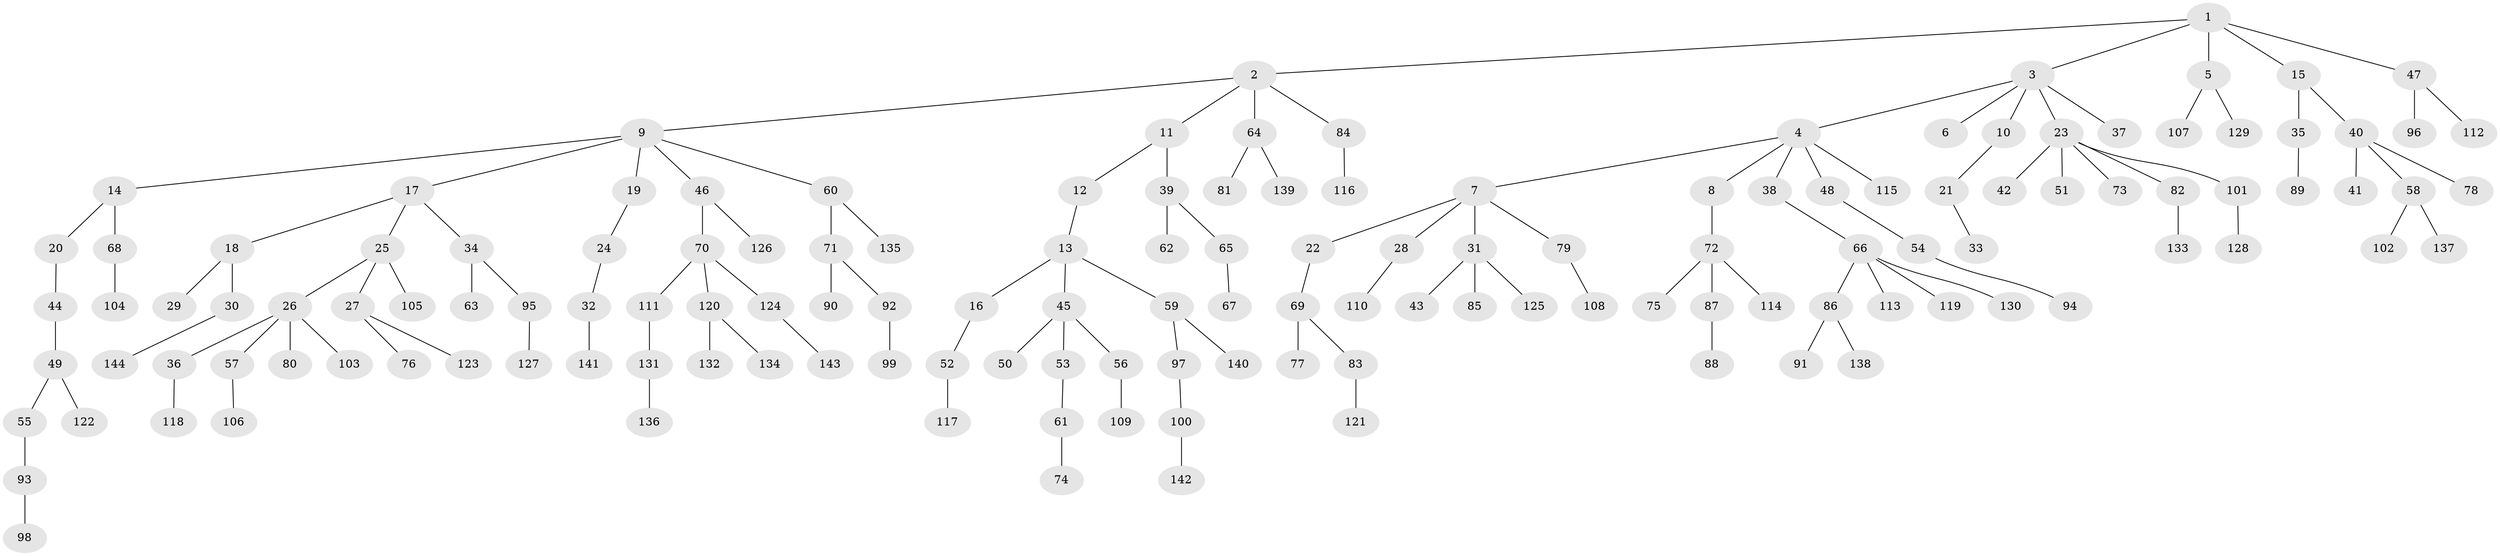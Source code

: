 // Generated by graph-tools (version 1.1) at 2025/50/03/09/25 03:50:19]
// undirected, 144 vertices, 143 edges
graph export_dot {
graph [start="1"]
  node [color=gray90,style=filled];
  1;
  2;
  3;
  4;
  5;
  6;
  7;
  8;
  9;
  10;
  11;
  12;
  13;
  14;
  15;
  16;
  17;
  18;
  19;
  20;
  21;
  22;
  23;
  24;
  25;
  26;
  27;
  28;
  29;
  30;
  31;
  32;
  33;
  34;
  35;
  36;
  37;
  38;
  39;
  40;
  41;
  42;
  43;
  44;
  45;
  46;
  47;
  48;
  49;
  50;
  51;
  52;
  53;
  54;
  55;
  56;
  57;
  58;
  59;
  60;
  61;
  62;
  63;
  64;
  65;
  66;
  67;
  68;
  69;
  70;
  71;
  72;
  73;
  74;
  75;
  76;
  77;
  78;
  79;
  80;
  81;
  82;
  83;
  84;
  85;
  86;
  87;
  88;
  89;
  90;
  91;
  92;
  93;
  94;
  95;
  96;
  97;
  98;
  99;
  100;
  101;
  102;
  103;
  104;
  105;
  106;
  107;
  108;
  109;
  110;
  111;
  112;
  113;
  114;
  115;
  116;
  117;
  118;
  119;
  120;
  121;
  122;
  123;
  124;
  125;
  126;
  127;
  128;
  129;
  130;
  131;
  132;
  133;
  134;
  135;
  136;
  137;
  138;
  139;
  140;
  141;
  142;
  143;
  144;
  1 -- 2;
  1 -- 3;
  1 -- 5;
  1 -- 15;
  1 -- 47;
  2 -- 9;
  2 -- 11;
  2 -- 64;
  2 -- 84;
  3 -- 4;
  3 -- 6;
  3 -- 10;
  3 -- 23;
  3 -- 37;
  4 -- 7;
  4 -- 8;
  4 -- 38;
  4 -- 48;
  4 -- 115;
  5 -- 107;
  5 -- 129;
  7 -- 22;
  7 -- 28;
  7 -- 31;
  7 -- 79;
  8 -- 72;
  9 -- 14;
  9 -- 17;
  9 -- 19;
  9 -- 46;
  9 -- 60;
  10 -- 21;
  11 -- 12;
  11 -- 39;
  12 -- 13;
  13 -- 16;
  13 -- 45;
  13 -- 59;
  14 -- 20;
  14 -- 68;
  15 -- 35;
  15 -- 40;
  16 -- 52;
  17 -- 18;
  17 -- 25;
  17 -- 34;
  18 -- 29;
  18 -- 30;
  19 -- 24;
  20 -- 44;
  21 -- 33;
  22 -- 69;
  23 -- 42;
  23 -- 51;
  23 -- 73;
  23 -- 82;
  23 -- 101;
  24 -- 32;
  25 -- 26;
  25 -- 27;
  25 -- 105;
  26 -- 36;
  26 -- 57;
  26 -- 80;
  26 -- 103;
  27 -- 76;
  27 -- 123;
  28 -- 110;
  30 -- 144;
  31 -- 43;
  31 -- 85;
  31 -- 125;
  32 -- 141;
  34 -- 63;
  34 -- 95;
  35 -- 89;
  36 -- 118;
  38 -- 66;
  39 -- 62;
  39 -- 65;
  40 -- 41;
  40 -- 58;
  40 -- 78;
  44 -- 49;
  45 -- 50;
  45 -- 53;
  45 -- 56;
  46 -- 70;
  46 -- 126;
  47 -- 96;
  47 -- 112;
  48 -- 54;
  49 -- 55;
  49 -- 122;
  52 -- 117;
  53 -- 61;
  54 -- 94;
  55 -- 93;
  56 -- 109;
  57 -- 106;
  58 -- 102;
  58 -- 137;
  59 -- 97;
  59 -- 140;
  60 -- 71;
  60 -- 135;
  61 -- 74;
  64 -- 81;
  64 -- 139;
  65 -- 67;
  66 -- 86;
  66 -- 113;
  66 -- 119;
  66 -- 130;
  68 -- 104;
  69 -- 77;
  69 -- 83;
  70 -- 111;
  70 -- 120;
  70 -- 124;
  71 -- 90;
  71 -- 92;
  72 -- 75;
  72 -- 87;
  72 -- 114;
  79 -- 108;
  82 -- 133;
  83 -- 121;
  84 -- 116;
  86 -- 91;
  86 -- 138;
  87 -- 88;
  92 -- 99;
  93 -- 98;
  95 -- 127;
  97 -- 100;
  100 -- 142;
  101 -- 128;
  111 -- 131;
  120 -- 132;
  120 -- 134;
  124 -- 143;
  131 -- 136;
}
